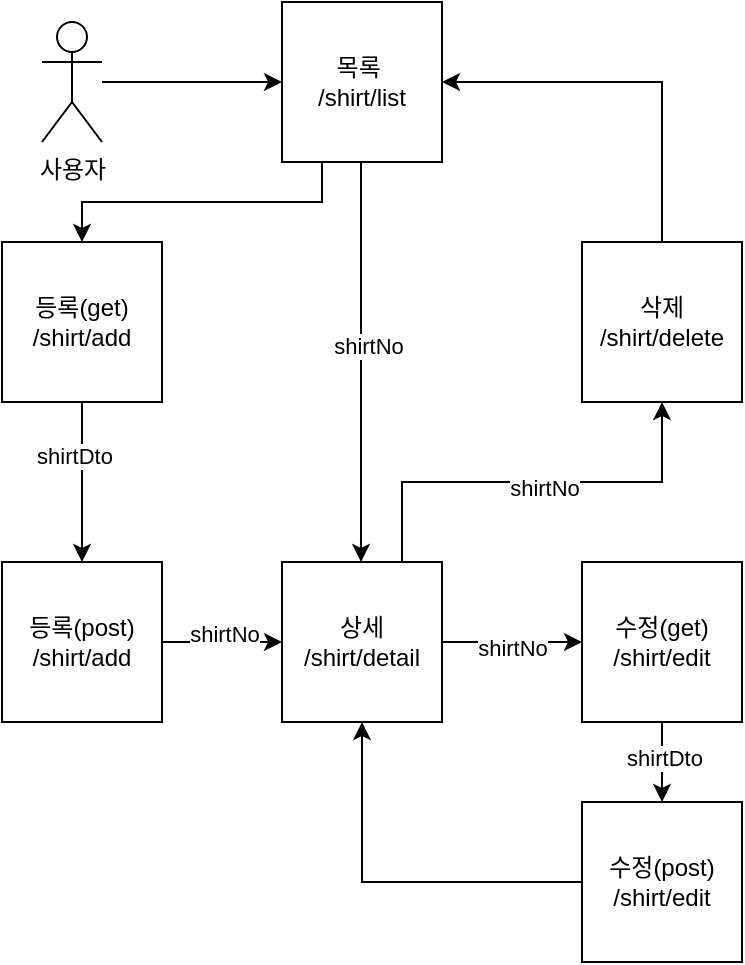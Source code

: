 <mxfile version="21.6.6" type="github">
  <diagram name="페이지-1" id="6rAaueRYFhpP-sxpDW1O">
    <mxGraphModel dx="1050" dy="542" grid="1" gridSize="10" guides="1" tooltips="1" connect="1" arrows="1" fold="1" page="1" pageScale="1" pageWidth="827" pageHeight="1169" math="0" shadow="0">
      <root>
        <mxCell id="0" />
        <mxCell id="1" parent="0" />
        <mxCell id="ejC2qAQG4S3XT-hwIrTF-6" style="edgeStyle=orthogonalEdgeStyle;rounded=0;orthogonalLoop=1;jettySize=auto;html=1;" edge="1" parent="1" source="ejC2qAQG4S3XT-hwIrTF-3" target="ejC2qAQG4S3XT-hwIrTF-5">
          <mxGeometry relative="1" as="geometry" />
        </mxCell>
        <mxCell id="ejC2qAQG4S3XT-hwIrTF-3" value="사용자" style="shape=umlActor;verticalLabelPosition=bottom;verticalAlign=top;html=1;outlineConnect=0;" vertex="1" parent="1">
          <mxGeometry x="400" y="250" width="30" height="60" as="geometry" />
        </mxCell>
        <mxCell id="ejC2qAQG4S3XT-hwIrTF-9" style="rounded=0;orthogonalLoop=1;jettySize=auto;html=1;exitX=0.5;exitY=1;exitDx=0;exitDy=0;" edge="1" parent="1">
          <mxGeometry relative="1" as="geometry">
            <mxPoint x="559.5" y="320" as="sourcePoint" />
            <mxPoint x="559.5" y="520" as="targetPoint" />
          </mxGeometry>
        </mxCell>
        <mxCell id="ejC2qAQG4S3XT-hwIrTF-27" value="shirtNo" style="edgeLabel;html=1;align=center;verticalAlign=middle;resizable=0;points=[];" vertex="1" connectable="0" parent="ejC2qAQG4S3XT-hwIrTF-9">
          <mxGeometry x="-0.082" y="3" relative="1" as="geometry">
            <mxPoint as="offset" />
          </mxGeometry>
        </mxCell>
        <mxCell id="ejC2qAQG4S3XT-hwIrTF-16" style="edgeStyle=orthogonalEdgeStyle;rounded=0;orthogonalLoop=1;jettySize=auto;html=1;exitX=0.25;exitY=1;exitDx=0;exitDy=0;" edge="1" parent="1" source="ejC2qAQG4S3XT-hwIrTF-5" target="ejC2qAQG4S3XT-hwIrTF-14">
          <mxGeometry relative="1" as="geometry" />
        </mxCell>
        <mxCell id="ejC2qAQG4S3XT-hwIrTF-5" value="목록&amp;nbsp;&lt;br&gt;/shirt/list" style="whiteSpace=wrap;html=1;aspect=fixed;" vertex="1" parent="1">
          <mxGeometry x="520" y="240" width="80" height="80" as="geometry" />
        </mxCell>
        <mxCell id="ejC2qAQG4S3XT-hwIrTF-18" value="" style="edgeStyle=orthogonalEdgeStyle;rounded=0;orthogonalLoop=1;jettySize=auto;html=1;" edge="1" parent="1" source="ejC2qAQG4S3XT-hwIrTF-7" target="ejC2qAQG4S3XT-hwIrTF-8">
          <mxGeometry relative="1" as="geometry" />
        </mxCell>
        <mxCell id="ejC2qAQG4S3XT-hwIrTF-28" value="shirtNo" style="edgeLabel;html=1;align=center;verticalAlign=middle;resizable=0;points=[];" vertex="1" connectable="0" parent="ejC2qAQG4S3XT-hwIrTF-18">
          <mxGeometry x="0.027" y="4" relative="1" as="geometry">
            <mxPoint as="offset" />
          </mxGeometry>
        </mxCell>
        <mxCell id="ejC2qAQG4S3XT-hwIrTF-7" value="등록(post)&lt;br&gt;/shirt/add" style="whiteSpace=wrap;html=1;aspect=fixed;" vertex="1" parent="1">
          <mxGeometry x="380" y="520" width="80" height="80" as="geometry" />
        </mxCell>
        <mxCell id="ejC2qAQG4S3XT-hwIrTF-21" style="edgeStyle=orthogonalEdgeStyle;rounded=0;orthogonalLoop=1;jettySize=auto;html=1;exitX=0.75;exitY=0;exitDx=0;exitDy=0;entryX=0.5;entryY=1;entryDx=0;entryDy=0;" edge="1" parent="1" source="ejC2qAQG4S3XT-hwIrTF-8" target="ejC2qAQG4S3XT-hwIrTF-20">
          <mxGeometry relative="1" as="geometry" />
        </mxCell>
        <mxCell id="ejC2qAQG4S3XT-hwIrTF-29" value="shirtNo" style="edgeLabel;html=1;align=center;verticalAlign=middle;resizable=0;points=[];" vertex="1" connectable="0" parent="ejC2qAQG4S3XT-hwIrTF-21">
          <mxGeometry x="0.055" y="-3" relative="1" as="geometry">
            <mxPoint as="offset" />
          </mxGeometry>
        </mxCell>
        <mxCell id="ejC2qAQG4S3XT-hwIrTF-22" style="edgeStyle=orthogonalEdgeStyle;rounded=0;orthogonalLoop=1;jettySize=auto;html=1;exitX=1;exitY=0.5;exitDx=0;exitDy=0;entryX=0;entryY=0.5;entryDx=0;entryDy=0;" edge="1" parent="1" source="ejC2qAQG4S3XT-hwIrTF-8" target="ejC2qAQG4S3XT-hwIrTF-19">
          <mxGeometry relative="1" as="geometry" />
        </mxCell>
        <mxCell id="ejC2qAQG4S3XT-hwIrTF-30" value="shirtNo" style="edgeLabel;html=1;align=center;verticalAlign=middle;resizable=0;points=[];" vertex="1" connectable="0" parent="ejC2qAQG4S3XT-hwIrTF-22">
          <mxGeometry x="-0.006" y="-3" relative="1" as="geometry">
            <mxPoint as="offset" />
          </mxGeometry>
        </mxCell>
        <mxCell id="ejC2qAQG4S3XT-hwIrTF-8" value="상세&lt;br&gt;/shirt/detail" style="whiteSpace=wrap;html=1;aspect=fixed;" vertex="1" parent="1">
          <mxGeometry x="520" y="520" width="80" height="80" as="geometry" />
        </mxCell>
        <mxCell id="ejC2qAQG4S3XT-hwIrTF-17" style="edgeStyle=orthogonalEdgeStyle;rounded=0;orthogonalLoop=1;jettySize=auto;html=1;exitX=0.5;exitY=1;exitDx=0;exitDy=0;" edge="1" parent="1" source="ejC2qAQG4S3XT-hwIrTF-14" target="ejC2qAQG4S3XT-hwIrTF-7">
          <mxGeometry relative="1" as="geometry" />
        </mxCell>
        <mxCell id="ejC2qAQG4S3XT-hwIrTF-31" value="shirtDto" style="edgeLabel;html=1;align=center;verticalAlign=middle;resizable=0;points=[];" vertex="1" connectable="0" parent="ejC2qAQG4S3XT-hwIrTF-17">
          <mxGeometry x="-0.33" y="-4" relative="1" as="geometry">
            <mxPoint as="offset" />
          </mxGeometry>
        </mxCell>
        <mxCell id="ejC2qAQG4S3XT-hwIrTF-14" value="등록(get)&lt;br&gt;/shirt/add" style="whiteSpace=wrap;html=1;aspect=fixed;" vertex="1" parent="1">
          <mxGeometry x="380" y="360" width="80" height="80" as="geometry" />
        </mxCell>
        <mxCell id="ejC2qAQG4S3XT-hwIrTF-26" style="edgeStyle=orthogonalEdgeStyle;rounded=0;orthogonalLoop=1;jettySize=auto;html=1;exitX=0.5;exitY=1;exitDx=0;exitDy=0;entryX=0.5;entryY=0;entryDx=0;entryDy=0;" edge="1" parent="1" source="ejC2qAQG4S3XT-hwIrTF-19" target="ejC2qAQG4S3XT-hwIrTF-24">
          <mxGeometry relative="1" as="geometry" />
        </mxCell>
        <mxCell id="ejC2qAQG4S3XT-hwIrTF-32" value="shirtDto" style="edgeLabel;html=1;align=center;verticalAlign=middle;resizable=0;points=[];" vertex="1" connectable="0" parent="ejC2qAQG4S3XT-hwIrTF-26">
          <mxGeometry x="-0.11" y="1" relative="1" as="geometry">
            <mxPoint as="offset" />
          </mxGeometry>
        </mxCell>
        <mxCell id="ejC2qAQG4S3XT-hwIrTF-19" value="수정(get)&lt;br&gt;/shirt/edit" style="whiteSpace=wrap;html=1;aspect=fixed;" vertex="1" parent="1">
          <mxGeometry x="670" y="520" width="80" height="80" as="geometry" />
        </mxCell>
        <mxCell id="ejC2qAQG4S3XT-hwIrTF-23" style="edgeStyle=orthogonalEdgeStyle;rounded=0;orthogonalLoop=1;jettySize=auto;html=1;exitX=0.5;exitY=0;exitDx=0;exitDy=0;entryX=1;entryY=0.5;entryDx=0;entryDy=0;" edge="1" parent="1" source="ejC2qAQG4S3XT-hwIrTF-20" target="ejC2qAQG4S3XT-hwIrTF-5">
          <mxGeometry relative="1" as="geometry" />
        </mxCell>
        <mxCell id="ejC2qAQG4S3XT-hwIrTF-20" value="삭제&lt;br&gt;/shirt/delete" style="whiteSpace=wrap;html=1;aspect=fixed;" vertex="1" parent="1">
          <mxGeometry x="670" y="360" width="80" height="80" as="geometry" />
        </mxCell>
        <mxCell id="ejC2qAQG4S3XT-hwIrTF-25" style="edgeStyle=orthogonalEdgeStyle;rounded=0;orthogonalLoop=1;jettySize=auto;html=1;entryX=0.5;entryY=1;entryDx=0;entryDy=0;" edge="1" parent="1" source="ejC2qAQG4S3XT-hwIrTF-24" target="ejC2qAQG4S3XT-hwIrTF-8">
          <mxGeometry relative="1" as="geometry" />
        </mxCell>
        <mxCell id="ejC2qAQG4S3XT-hwIrTF-24" value="수정(post)&lt;br style=&quot;border-color: var(--border-color);&quot;&gt;/shirt/edit" style="whiteSpace=wrap;html=1;aspect=fixed;" vertex="1" parent="1">
          <mxGeometry x="670" y="640" width="80" height="80" as="geometry" />
        </mxCell>
      </root>
    </mxGraphModel>
  </diagram>
</mxfile>
